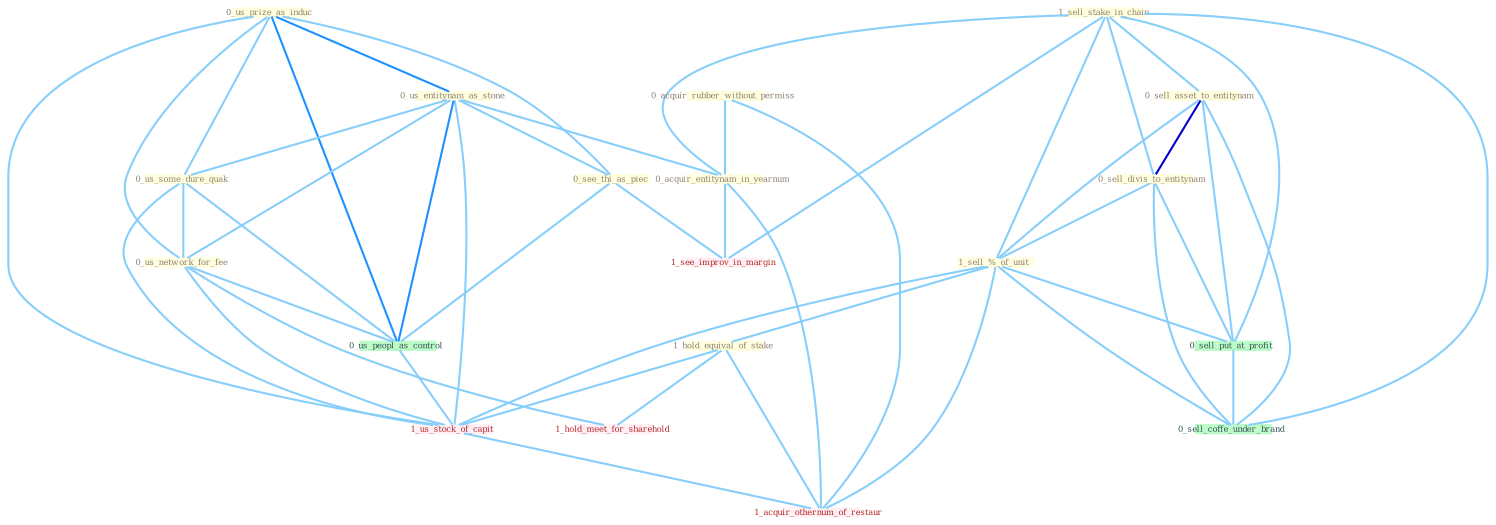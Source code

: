 Graph G{ 
    node
    [shape=polygon,style=filled,width=.5,height=.06,color="#BDFCC9",fixedsize=true,fontsize=4,
    fontcolor="#2f4f4f"];
    {node
    [color="#ffffe0", fontcolor="#8b7d6b"] "1_sell_stake_in_chain " "0_acquir_rubber_without_permiss " "0_sell_asset_to_entitynam " "0_us_prize_as_induc " "0_us_entitynam_as_stone " "0_acquir_entitynam_in_yearnum " "0_sell_divis_to_entitynam " "1_sell_%_of_unit " "1_hold_equival_of_stake " "0_see_thi_as_piec " "0_us_some_dure_quak " "0_us_network_for_fee "}
{node [color="#fff0f5", fontcolor="#b22222"] "1_us_stock_of_capit " "1_see_improv_in_margin " "1_hold_meet_for_sharehold " "1_acquir_othernum_of_restaur "}
edge [color="#B0E2FF"];

	"1_sell_stake_in_chain " -- "0_sell_asset_to_entitynam " [w="1", color="#87cefa" ];
	"1_sell_stake_in_chain " -- "0_acquir_entitynam_in_yearnum " [w="1", color="#87cefa" ];
	"1_sell_stake_in_chain " -- "0_sell_divis_to_entitynam " [w="1", color="#87cefa" ];
	"1_sell_stake_in_chain " -- "1_sell_%_of_unit " [w="1", color="#87cefa" ];
	"1_sell_stake_in_chain " -- "0_sell_put_at_profit " [w="1", color="#87cefa" ];
	"1_sell_stake_in_chain " -- "1_see_improv_in_margin " [w="1", color="#87cefa" ];
	"1_sell_stake_in_chain " -- "0_sell_coffe_under_brand " [w="1", color="#87cefa" ];
	"0_acquir_rubber_without_permiss " -- "0_acquir_entitynam_in_yearnum " [w="1", color="#87cefa" ];
	"0_acquir_rubber_without_permiss " -- "1_acquir_othernum_of_restaur " [w="1", color="#87cefa" ];
	"0_sell_asset_to_entitynam " -- "0_sell_divis_to_entitynam " [w="3", color="#0000cd" , len=0.6];
	"0_sell_asset_to_entitynam " -- "1_sell_%_of_unit " [w="1", color="#87cefa" ];
	"0_sell_asset_to_entitynam " -- "0_sell_put_at_profit " [w="1", color="#87cefa" ];
	"0_sell_asset_to_entitynam " -- "0_sell_coffe_under_brand " [w="1", color="#87cefa" ];
	"0_us_prize_as_induc " -- "0_us_entitynam_as_stone " [w="2", color="#1e90ff" , len=0.8];
	"0_us_prize_as_induc " -- "0_see_thi_as_piec " [w="1", color="#87cefa" ];
	"0_us_prize_as_induc " -- "0_us_some_dure_quak " [w="1", color="#87cefa" ];
	"0_us_prize_as_induc " -- "0_us_network_for_fee " [w="1", color="#87cefa" ];
	"0_us_prize_as_induc " -- "0_us_peopl_as_control " [w="2", color="#1e90ff" , len=0.8];
	"0_us_prize_as_induc " -- "1_us_stock_of_capit " [w="1", color="#87cefa" ];
	"0_us_entitynam_as_stone " -- "0_acquir_entitynam_in_yearnum " [w="1", color="#87cefa" ];
	"0_us_entitynam_as_stone " -- "0_see_thi_as_piec " [w="1", color="#87cefa" ];
	"0_us_entitynam_as_stone " -- "0_us_some_dure_quak " [w="1", color="#87cefa" ];
	"0_us_entitynam_as_stone " -- "0_us_network_for_fee " [w="1", color="#87cefa" ];
	"0_us_entitynam_as_stone " -- "0_us_peopl_as_control " [w="2", color="#1e90ff" , len=0.8];
	"0_us_entitynam_as_stone " -- "1_us_stock_of_capit " [w="1", color="#87cefa" ];
	"0_acquir_entitynam_in_yearnum " -- "1_see_improv_in_margin " [w="1", color="#87cefa" ];
	"0_acquir_entitynam_in_yearnum " -- "1_acquir_othernum_of_restaur " [w="1", color="#87cefa" ];
	"0_sell_divis_to_entitynam " -- "1_sell_%_of_unit " [w="1", color="#87cefa" ];
	"0_sell_divis_to_entitynam " -- "0_sell_put_at_profit " [w="1", color="#87cefa" ];
	"0_sell_divis_to_entitynam " -- "0_sell_coffe_under_brand " [w="1", color="#87cefa" ];
	"1_sell_%_of_unit " -- "1_hold_equival_of_stake " [w="1", color="#87cefa" ];
	"1_sell_%_of_unit " -- "0_sell_put_at_profit " [w="1", color="#87cefa" ];
	"1_sell_%_of_unit " -- "1_us_stock_of_capit " [w="1", color="#87cefa" ];
	"1_sell_%_of_unit " -- "0_sell_coffe_under_brand " [w="1", color="#87cefa" ];
	"1_sell_%_of_unit " -- "1_acquir_othernum_of_restaur " [w="1", color="#87cefa" ];
	"1_hold_equival_of_stake " -- "1_us_stock_of_capit " [w="1", color="#87cefa" ];
	"1_hold_equival_of_stake " -- "1_hold_meet_for_sharehold " [w="1", color="#87cefa" ];
	"1_hold_equival_of_stake " -- "1_acquir_othernum_of_restaur " [w="1", color="#87cefa" ];
	"0_see_thi_as_piec " -- "0_us_peopl_as_control " [w="1", color="#87cefa" ];
	"0_see_thi_as_piec " -- "1_see_improv_in_margin " [w="1", color="#87cefa" ];
	"0_us_some_dure_quak " -- "0_us_network_for_fee " [w="1", color="#87cefa" ];
	"0_us_some_dure_quak " -- "0_us_peopl_as_control " [w="1", color="#87cefa" ];
	"0_us_some_dure_quak " -- "1_us_stock_of_capit " [w="1", color="#87cefa" ];
	"0_us_network_for_fee " -- "0_us_peopl_as_control " [w="1", color="#87cefa" ];
	"0_us_network_for_fee " -- "1_us_stock_of_capit " [w="1", color="#87cefa" ];
	"0_us_network_for_fee " -- "1_hold_meet_for_sharehold " [w="1", color="#87cefa" ];
	"0_us_peopl_as_control " -- "1_us_stock_of_capit " [w="1", color="#87cefa" ];
	"0_sell_put_at_profit " -- "0_sell_coffe_under_brand " [w="1", color="#87cefa" ];
	"1_us_stock_of_capit " -- "1_acquir_othernum_of_restaur " [w="1", color="#87cefa" ];
}